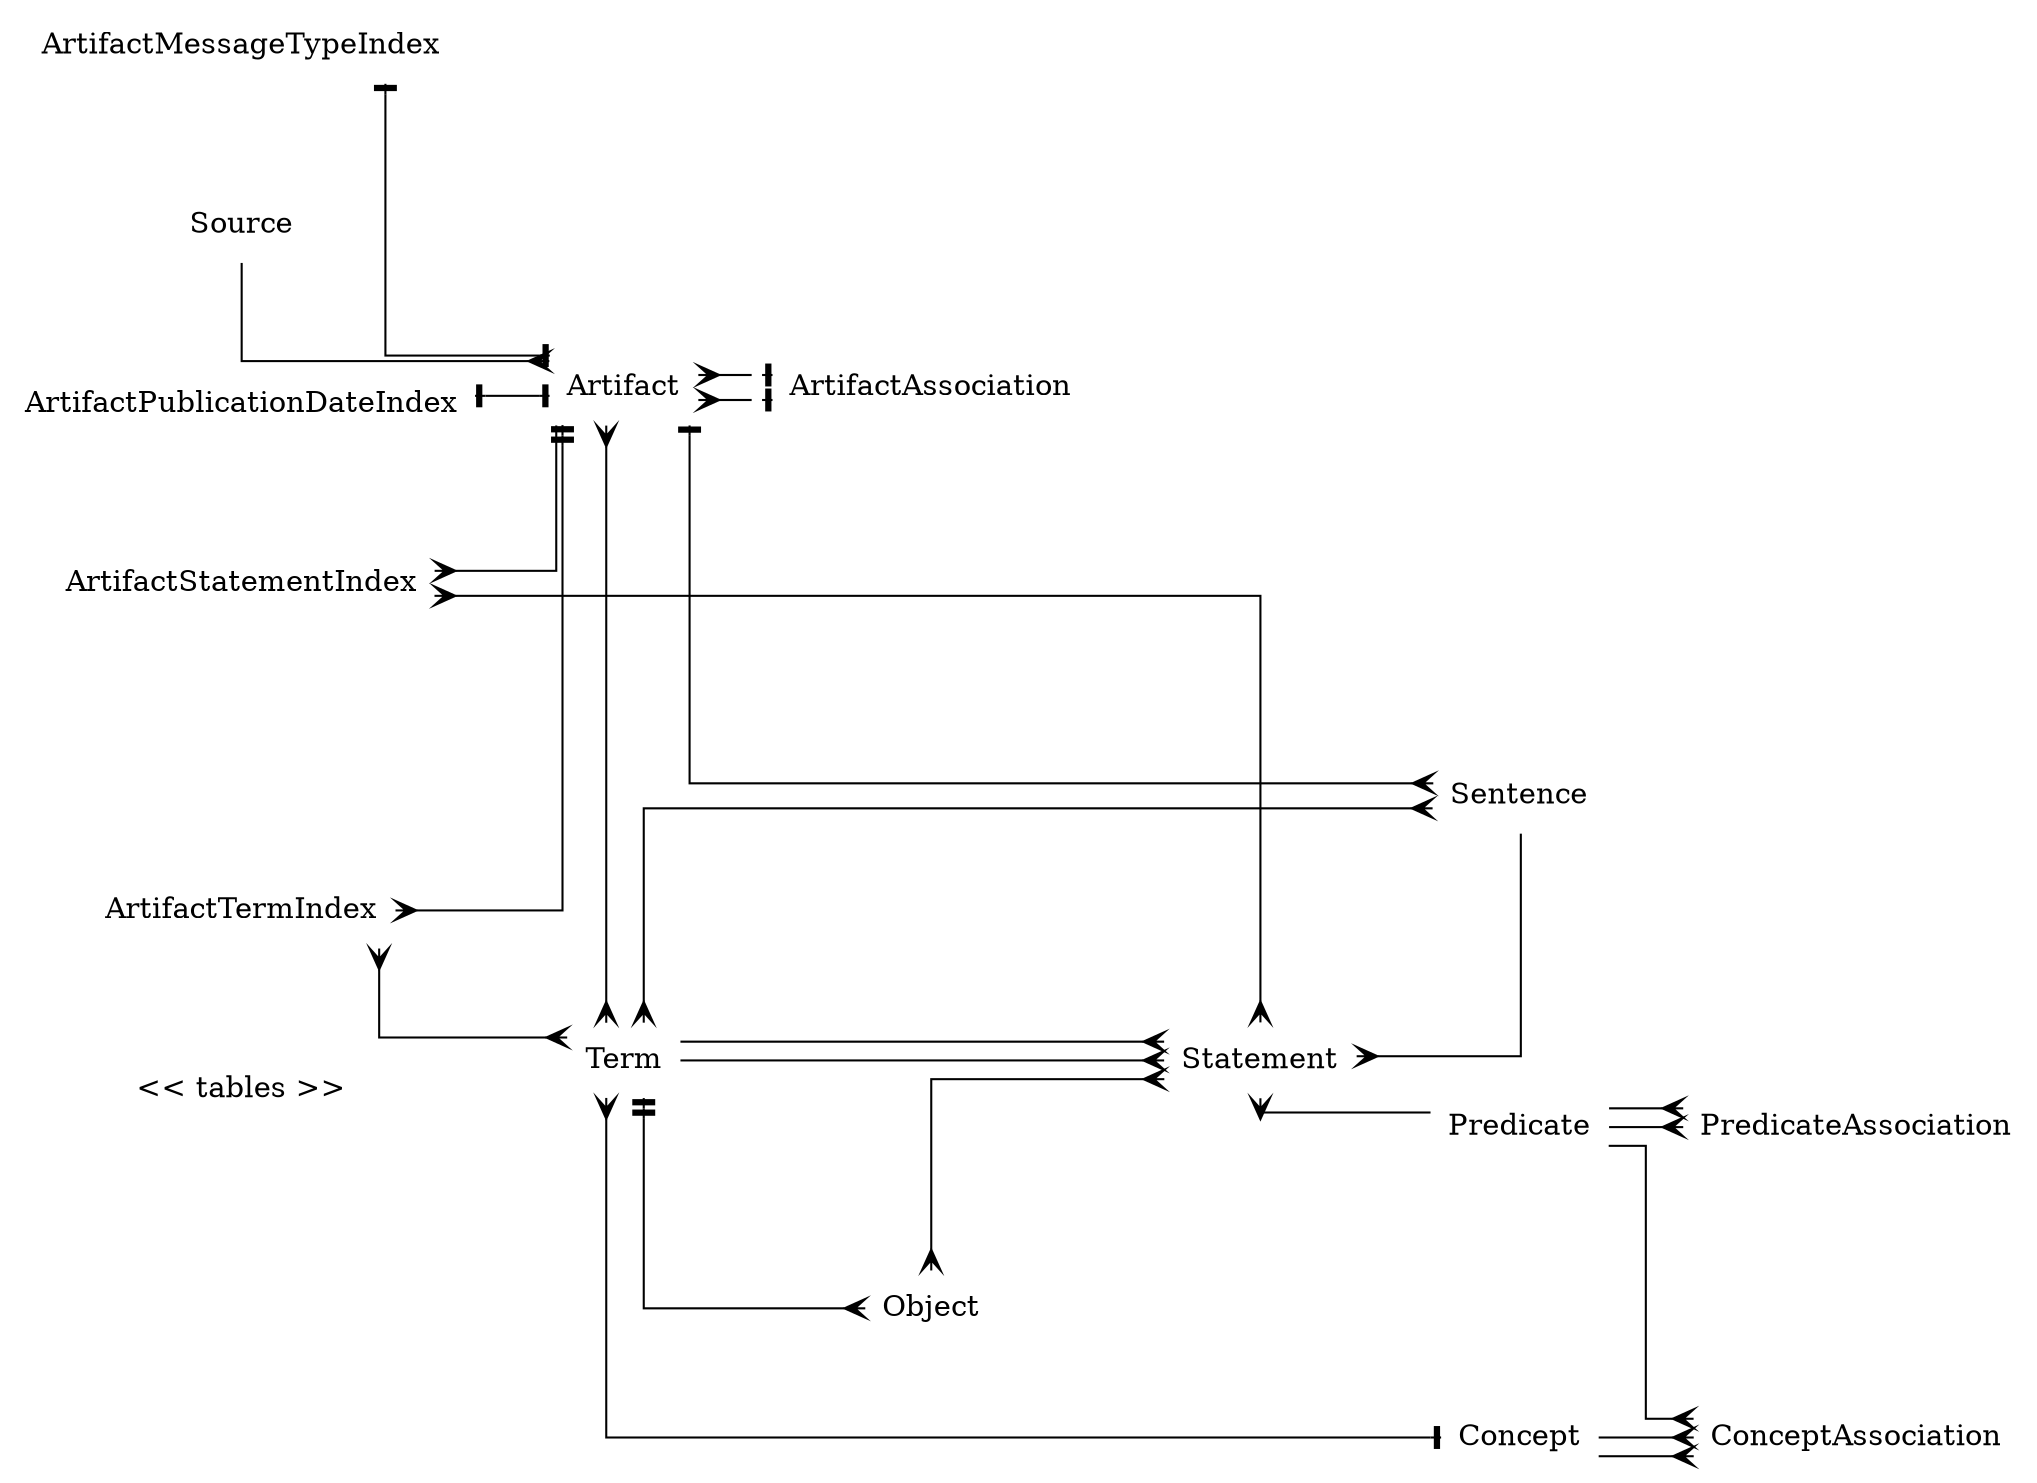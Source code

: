 digraph models_diagram {
  graph [splines=ortho, nodesep=0.7]
  node [shape=plaintext]
  rankdir = LR

  <<< tables >>>

  "Term" -> "Statement" [arrowtail=none, arrowhead=crow, dir=both]
  "Term" -> "Statement" [arrowtail=none, arrowhead=crow, dir=both]
  "Term" -> "Object" [arrowtail=teetee, arrowhead=crow, dir=both]
  "Object" -> "Statement" [arrowtail=crow, arrowhead=crow, dir=both]
  "Statement" -> "Predicate" [arrowtail=crow, arrowhead=none, dir=both]
  "Statement" -> "Sentence" [arrowtail=crow, arrowhead=none, dir=both]
  "Predicate" -> "PredicateAssociation" [arrowtail=none, arrowhead=crow, dir=both]
  "Predicate" -> "PredicateAssociation" [arrowtail=none, arrowhead=crow, dir=both]
  "Predicate" -> "ConceptAssociation" [arrowtail=none, arrowhead=crow, dir=both]
  "Concept" -> "ConceptAssociation" [arrowtail=none, arrowhead=crow, dir=both]
  "Concept" -> "ConceptAssociation" [arrowtail=none, arrowhead=crow, dir=both]
  "ArtifactTermIndex" -> "Artifact" [arrowtail=crow, arrowhead=teetee, dir=both]
  "ArtifactTermIndex" -> "Term" [arrowtail=crow, arrowhead=crow, dir=both]
  { rank=same; "Artifact" -> "Term" [arrowtail=crow, arrowhead=crow, dir=both]}
  "Term" -> "Concept" [arrowtail=crow, arrowhead=tee, dir=both]
  "ArtifactStatementIndex" -> "Statement" [arrowtail=crow, arrowhead=crow, dir=both]
  "ArtifactStatementIndex" -> "Artifact" [arrowtail=crow, arrowhead=none, dir=both]
  "Sentence" -> "Term" [arrowtail=crow, arrowhead=crow, dir=both]
  "Artifact" -> "Sentence" [arrowtail=tee, arrowhead=crow, dir=both]
  "Artifact" -> "ArtifactAssociation" [arrowtail=tee, arrowhead=crow, dir=both]
  "Artifact" -> "ArtifactAssociation" [arrowtail=tee, arrowhead=crow, dir=both]
  "Source" -> "Artifact" [arrowtail=none, arrowhead=crow, dir=both]
  "ArtifactPublicationDateIndex" -> "Artifact" [arrowtail=tee, arrowhead=tee, dir=both]
  "ArtifactMessageTypeIndex" -> "Artifact" [arrowtail=tee, arrowhead=tee, dir=both]
}
